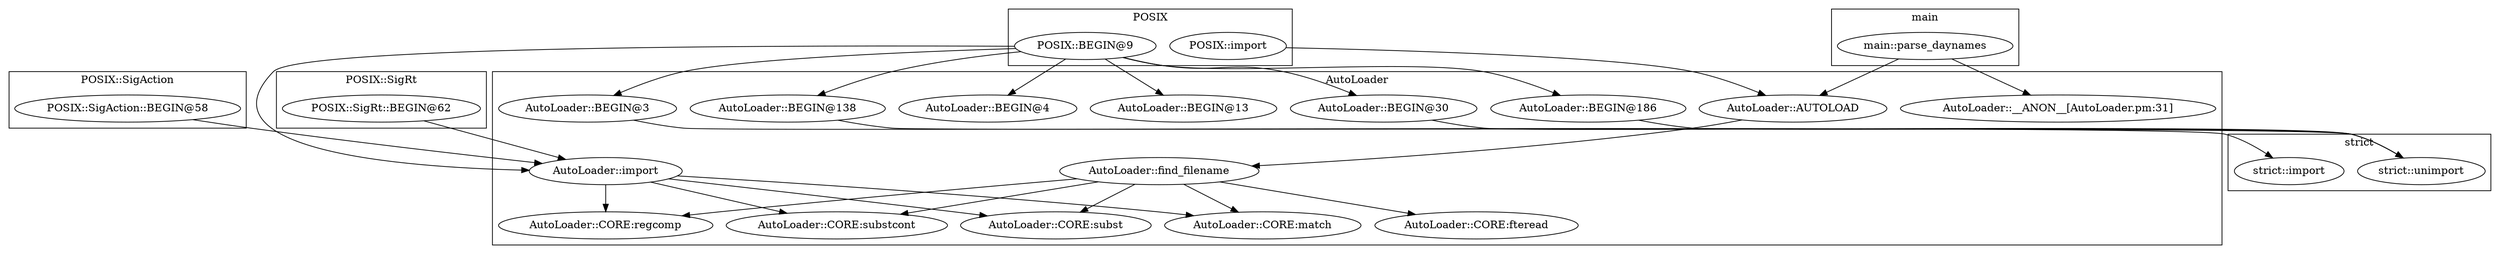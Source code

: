 digraph {
graph [overlap=false]
subgraph cluster_POSIX_SigAction {
	label="POSIX::SigAction";
	"POSIX::SigAction::BEGIN@58";
}
subgraph cluster_POSIX {
	label="POSIX";
	"POSIX::import";
	"POSIX::BEGIN@9";
}
subgraph cluster_POSIX_SigRt {
	label="POSIX::SigRt";
	"POSIX::SigRt::BEGIN@62";
}
subgraph cluster_main {
	label="main";
	"main::parse_daynames";
}
subgraph cluster_strict {
	label="strict";
	"strict::import";
	"strict::unimport";
}
subgraph cluster_AutoLoader {
	label="AutoLoader";
	"AutoLoader::BEGIN@138";
	"AutoLoader::find_filename";
	"AutoLoader::CORE:substcont";
	"AutoLoader::BEGIN@186";
	"AutoLoader::CORE:subst";
	"AutoLoader::AUTOLOAD";
	"AutoLoader::CORE:match";
	"AutoLoader::__ANON__[AutoLoader.pm:31]";
	"AutoLoader::CORE:fteread";
	"AutoLoader::BEGIN@30";
	"AutoLoader::BEGIN@4";
	"AutoLoader::import";
	"AutoLoader::CORE:regcomp";
	"AutoLoader::BEGIN@3";
	"AutoLoader::BEGIN@13";
}
"POSIX::BEGIN@9" -> "AutoLoader::BEGIN@138";
"AutoLoader::find_filename" -> "AutoLoader::CORE:substcont";
"AutoLoader::import" -> "AutoLoader::CORE:substcont";
"POSIX::BEGIN@9" -> "AutoLoader::BEGIN@3";
"AutoLoader::AUTOLOAD" -> "AutoLoader::find_filename";
"POSIX::BEGIN@9" -> "AutoLoader::BEGIN@4";
"AutoLoader::BEGIN@138" -> "strict::unimport";
"AutoLoader::BEGIN@186" -> "strict::unimport";
"AutoLoader::BEGIN@30" -> "strict::unimport";
"main::parse_daynames" -> "AutoLoader::__ANON__[AutoLoader.pm:31]";
"POSIX::SigAction::BEGIN@58" -> "AutoLoader::import";
"POSIX::SigRt::BEGIN@62" -> "AutoLoader::import";
"POSIX::BEGIN@9" -> "AutoLoader::import";
"POSIX::import" -> "AutoLoader::AUTOLOAD";
"main::parse_daynames" -> "AutoLoader::AUTOLOAD";
"AutoLoader::find_filename" -> "AutoLoader::CORE:subst";
"AutoLoader::import" -> "AutoLoader::CORE:subst";
"POSIX::BEGIN@9" -> "AutoLoader::BEGIN@186";
"AutoLoader::find_filename" -> "AutoLoader::CORE:match";
"AutoLoader::import" -> "AutoLoader::CORE:match";
"AutoLoader::find_filename" -> "AutoLoader::CORE:regcomp";
"AutoLoader::import" -> "AutoLoader::CORE:regcomp";
"AutoLoader::find_filename" -> "AutoLoader::CORE:fteread";
"POSIX::BEGIN@9" -> "AutoLoader::BEGIN@13";
"AutoLoader::BEGIN@3" -> "strict::import";
"POSIX::BEGIN@9" -> "AutoLoader::BEGIN@30";
}
